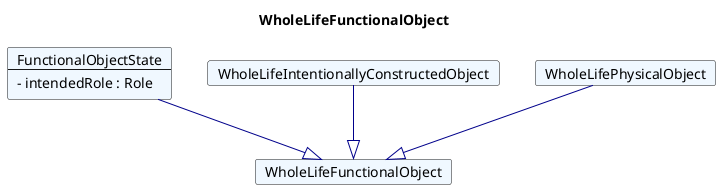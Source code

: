 @startuml
Title WholeLifeFunctionalObject 

Card WholeLifeFunctionalObject #F0F8FF [
WholeLifeFunctionalObject
]
Card FunctionalObjectState #F0F8FF [
FunctionalObjectState
----
- intendedRole : Role 
]
FunctionalObjectState --|> WholeLifeFunctionalObject  #00008B 
Card WholeLifeIntentionallyConstructedObject #F0F8FF [
WholeLifeIntentionallyConstructedObject
]
WholeLifeIntentionallyConstructedObject --|> WholeLifeFunctionalObject  #00008B 
Card WholeLifePhysicalObject #F0F8FF [
WholeLifePhysicalObject
]
WholeLifePhysicalObject --|> WholeLifeFunctionalObject  #00008B 
@enduml
